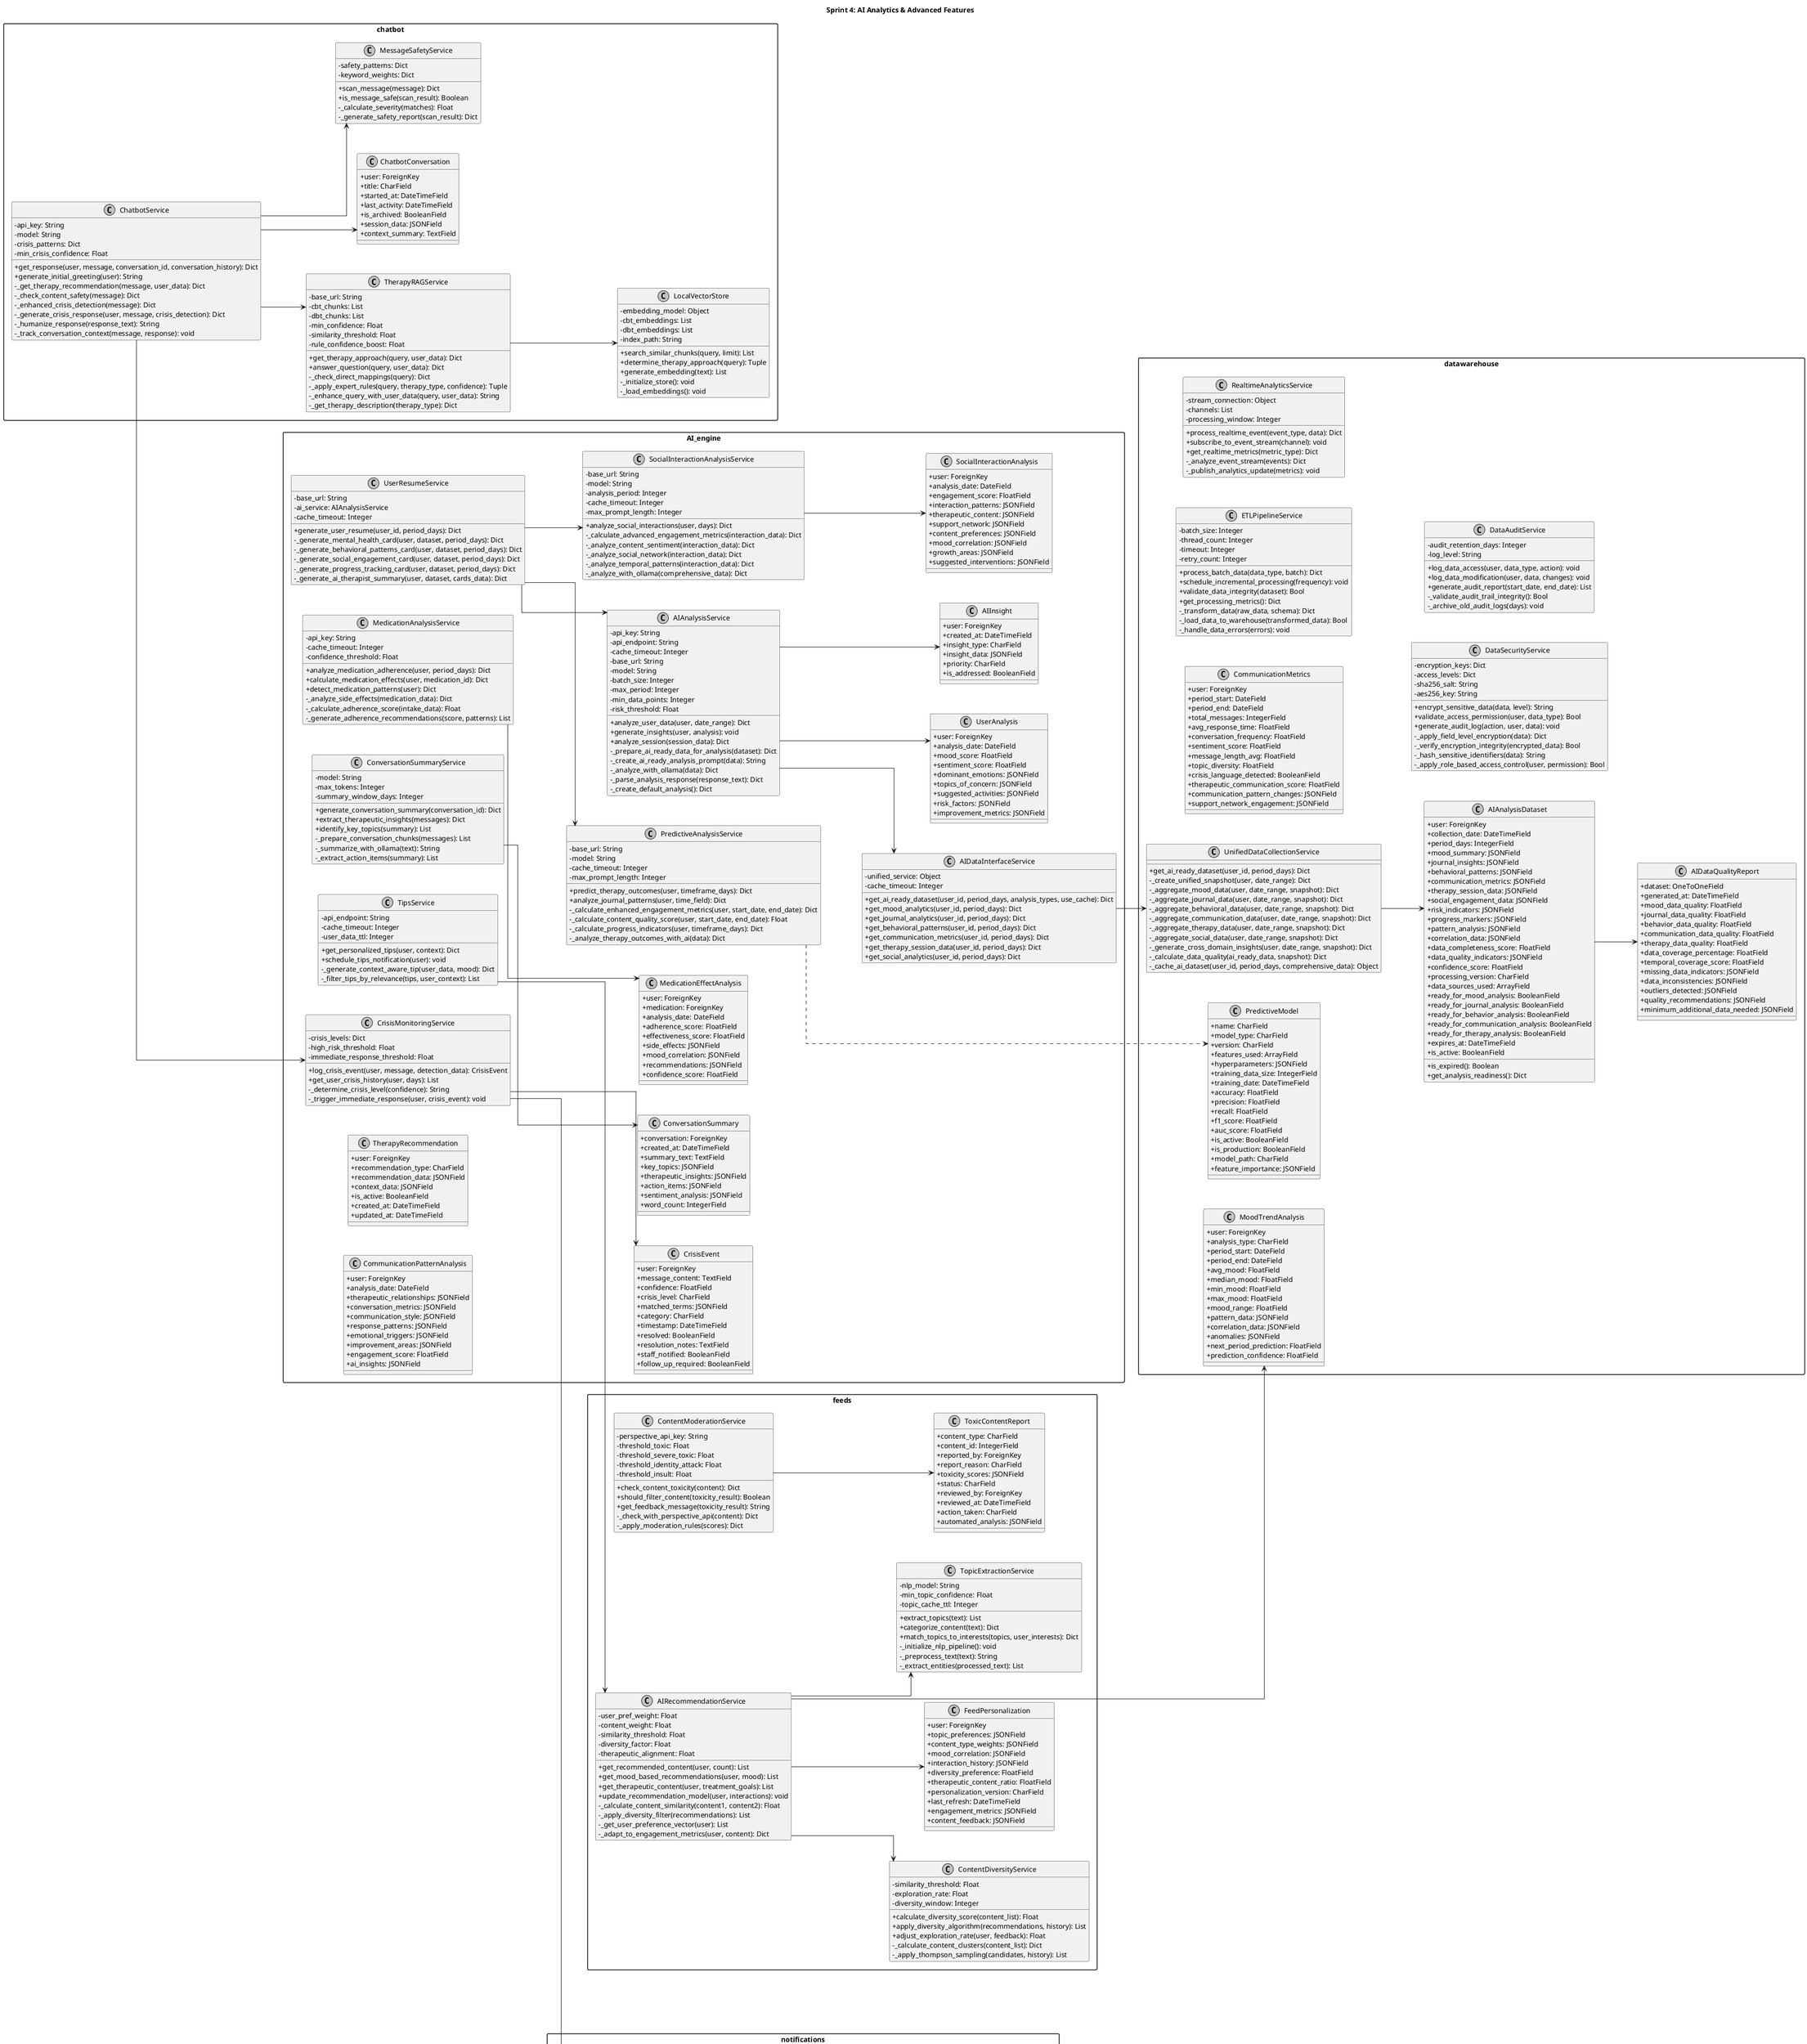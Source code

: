 @startuml Sprint4_Class_Diagram

title Sprint 4: AI Analytics & Advanced Features

' Layout settings
skinparam packageStyle rectangle
skinparam linetype ortho
skinparam monochrome true
skinparam shadowing false
skinparam defaultFontName Arial
skinparam packagePadding 10
skinparam classAttributeIconSize 0
skinparam nodesep 60
skinparam ranksep 60
left to right direction

package "AI_engine" {
    class AIAnalysisService {
        -api_key: String
        -api_endpoint: String
        -cache_timeout: Integer
        -base_url: String
        -model: String
        -batch_size: Integer
        -max_period: Integer
        -min_data_points: Integer
        -risk_threshold: Float
        +analyze_user_data(user, date_range): Dict
        +generate_insights(user, analysis): void
        +analyze_session(session_data): Dict
        -_prepare_ai_ready_data_for_analysis(dataset): Dict
        -_create_ai_ready_analysis_prompt(data): String
        -_analyze_with_ollama(data): Dict
        -_parse_analysis_response(response_text): Dict
        -_create_default_analysis(): Dict
    }

    class PredictiveAnalysisService {
        -base_url: String
        -model: String
        -cache_timeout: Integer
        -max_prompt_length: Integer
        +predict_therapy_outcomes(user, timeframe_days): Dict
        +analyze_journal_patterns(user, time_field): Dict
        -_calculate_enhanced_engagement_metrics(user, start_date, end_date): Dict
        -_calculate_content_quality_score(user, start_date, end_date): Float
        -_calculate_progress_indicators(user, timeframe_days): Dict
        -_analyze_therapy_outcomes_with_ai(data): Dict
    }

    class SocialInteractionAnalysisService {
        -base_url: String
        -model: String
        -analysis_period: Integer
        -cache_timeout: Integer
        -max_prompt_length: Integer
        +analyze_social_interactions(user, days): Dict
        -_calculate_advanced_engagement_metrics(interaction_data): Dict
        -_analyze_content_sentiment(interaction_data): Dict
        -_analyze_social_network(interaction_data): Dict
        -_analyze_temporal_patterns(interaction_data): Dict
        -_analyze_with_ollama(comprehensive_data): Dict
    }

    class UserResumeService {
        -base_url: String
        -ai_service: AIAnalysisService
        -cache_timeout: Integer
        +generate_user_resume(user_id, period_days): Dict
        -_generate_mental_health_card(user, dataset, period_days): Dict
        -_generate_behavioral_patterns_card(user, dataset, period_days): Dict
        -_generate_social_engagement_card(user, dataset, period_days): Dict
        -_generate_progress_tracking_card(user, dataset, period_days): Dict
        -_generate_ai_therapist_summary(user, dataset, cards_data): Dict
    }

    class AIDataInterfaceService {
        -unified_service: Object
        -cache_timeout: Integer
        +get_ai_ready_dataset(user_id, period_days, analysis_types, use_cache): Dict
        +get_mood_analytics(user_id, period_days): Dict
        +get_journal_analytics(user_id, period_days): Dict
        +get_behavioral_patterns(user_id, period_days): Dict
        +get_communication_metrics(user_id, period_days): Dict
        +get_therapy_session_data(user_id, period_days): Dict
        +get_social_analytics(user_id, period_days): Dict
    }

    class MedicationAnalysisService {
        -api_key: String
        -cache_timeout: Integer
        -confidence_threshold: Float
        +analyze_medication_adherence(user, period_days): Dict
        +calculate_medication_effects(user, medication_id): Dict
        +detect_medication_patterns(user): Dict
        -_analyze_side_effects(medication_data): Dict
        -_calculate_adherence_score(intake_data): Float
        -_generate_adherence_recommendations(score, patterns): List
    }

    class ConversationSummaryService {
        -model: String
        -max_tokens: Integer
        -summary_window_days: Integer
        +generate_conversation_summary(conversation_id): Dict
        +extract_therapeutic_insights(messages): Dict
        +identify_key_topics(summary): List
        -_prepare_conversation_chunks(messages): List
        -_summarize_with_ollama(text): String
        -_extract_action_items(summary): List
    }

    class TipsService {
        -api_endpoint: String
        -cache_timeout: Integer
        -user_data_ttl: Integer
        +get_personalized_tips(user, context): Dict
        +schedule_tips_notification(user): void
        -_generate_context_aware_tip(user_data, mood): Dict
        -_filter_tips_by_relevance(tips, user_context): List
    }

    class CrisisMonitoringService {
        -crisis_levels: Dict
        -high_risk_threshold: Float
        -immediate_response_threshold: Float
        +log_crisis_event(user, message, detection_data): CrisisEvent
        +get_user_crisis_history(user, days): List
        -_determine_crisis_level(confidence): String
        -_trigger_immediate_response(user, crisis_event): void
    }
    
    class UserAnalysis {
        +user: ForeignKey
        +analysis_date: DateField
        +mood_score: FloatField
        +sentiment_score: FloatField
        +dominant_emotions: JSONField
        +topics_of_concern: JSONField
        +suggested_activities: JSONField
        +risk_factors: JSONField
        +improvement_metrics: JSONField
    }

    class AIInsight {
        +user: ForeignKey
        +created_at: DateTimeField
        +insight_type: CharField
        +insight_data: JSONField
        +priority: CharField
        +is_addressed: BooleanField
    }

    class TherapyRecommendation {
        +user: ForeignKey
        +recommendation_type: CharField
        +recommendation_data: JSONField
        +context_data: JSONField
        +is_active: BooleanField
        +created_at: DateTimeField
        +updated_at: DateTimeField
    }

    class SocialInteractionAnalysis {
        +user: ForeignKey
        +analysis_date: DateField
        +engagement_score: FloatField
        +interaction_patterns: JSONField
        +therapeutic_content: JSONField
        +support_network: JSONField
        +content_preferences: JSONField
        +mood_correlation: JSONField
        +growth_areas: JSONField
        +suggested_interventions: JSONField
    }

    class CommunicationPatternAnalysis {
        +user: ForeignKey
        +analysis_date: DateField
        +therapeutic_relationships: JSONField
        +conversation_metrics: JSONField
        +communication_style: JSONField
        +response_patterns: JSONField
        +emotional_triggers: JSONField
        +improvement_areas: JSONField
        +engagement_score: FloatField
        +ai_insights: JSONField
    }

    class CrisisEvent {
        +user: ForeignKey
        +message_content: TextField
        +confidence: FloatField
        +crisis_level: CharField
        +matched_terms: JSONField
        +category: CharField
        +timestamp: DateTimeField
        +resolved: BooleanField
        +resolution_notes: TextField
        +staff_notified: BooleanField
        +follow_up_required: BooleanField
    }

    class MedicationEffectAnalysis {
        +user: ForeignKey
        +medication: ForeignKey
        +analysis_date: DateField
        +adherence_score: FloatField
        +effectiveness_score: FloatField
        +side_effects: JSONField
        +mood_correlation: JSONField
        +recommendations: JSONField
        +confidence_score: FloatField
    }

    class ConversationSummary {
        +conversation: ForeignKey
        +created_at: DateTimeField
        +summary_text: TextField
        +key_topics: JSONField
        +therapeutic_insights: JSONField
        +action_items: JSONField
        +sentiment_analysis: JSONField
        +word_count: IntegerField
    }
}

package "datawarehouse" {
    class AIAnalysisDataset {
        +user: ForeignKey
        +collection_date: DateTimeField
        +period_days: IntegerField
        +mood_summary: JSONField
        +journal_insights: JSONField
        +behavioral_patterns: JSONField
        +communication_metrics: JSONField
        +therapy_session_data: JSONField
        +social_engagement_data: JSONField
        +risk_indicators: JSONField
        +progress_markers: JSONField
        +pattern_analysis: JSONField
        +correlation_data: JSONField
        +data_completeness_score: FloatField
        +data_quality_indicators: JSONField
        +confidence_score: FloatField
        +processing_version: CharField
        +data_sources_used: ArrayField
        +ready_for_mood_analysis: BooleanField
        +ready_for_journal_analysis: BooleanField
        +ready_for_behavior_analysis: BooleanField
        +ready_for_communication_analysis: BooleanField
        +ready_for_therapy_analysis: BooleanField
        +expires_at: DateTimeField
        +is_active: BooleanField
        +is_expired(): Boolean
        +get_analysis_readiness(): Dict
    }



    class AIDataQualityReport {
        +dataset: OneToOneField
        +generated_at: DateTimeField
        +mood_data_quality: FloatField
        +journal_data_quality: FloatField
        +behavior_data_quality: FloatField
        +communication_data_quality: FloatField
        +therapy_data_quality: FloatField
        +data_coverage_percentage: FloatField
        +temporal_coverage_score: FloatField
        +missing_data_indicators: JSONField
        +data_inconsistencies: JSONField
        +outliers_detected: JSONField
        +quality_recommendations: JSONField
        +minimum_additional_data_needed: JSONField
    }

    class PredictiveModel {
        +name: CharField
        +model_type: CharField
        +version: CharField
        +features_used: ArrayField
        +hyperparameters: JSONField
        +training_data_size: IntegerField
        +training_date: DateTimeField
        +accuracy: FloatField
        +precision: FloatField
        +recall: FloatField
        +f1_score: FloatField
        +auc_score: FloatField
        +is_active: BooleanField
        +is_production: BooleanField
        +model_path: CharField
        +feature_importance: JSONField
    }

    class UnifiedDataCollectionService {
        +get_ai_ready_dataset(user_id, period_days): Dict
        -_create_unified_snapshot(user, date_range): Dict
        -_aggregate_mood_data(user, date_range, snapshot): Dict
        -_aggregate_journal_data(user, date_range, snapshot): Dict
        -_aggregate_behavioral_data(user, date_range, snapshot): Dict
        -_aggregate_communication_data(user, date_range, snapshot): Dict
        -_aggregate_therapy_data(user, date_range, snapshot): Dict
        -_aggregate_social_data(user, date_range, snapshot): Dict
        -_generate_cross_domain_insights(user, date_range, snapshot): Dict
        -_calculate_data_quality(ai_ready_data, snapshot): Dict
        -_cache_ai_dataset(user_id, period_days, comprehensive_data): Object
    }

    class MoodTrendAnalysis {
        +user: ForeignKey
        +analysis_type: CharField
        +period_start: DateField
        +period_end: DateField
        +avg_mood: FloatField
        +median_mood: FloatField
        +min_mood: FloatField
        +max_mood: FloatField
        +mood_range: FloatField
        +pattern_data: JSONField
        +correlation_data: JSONField
        +anomalies: JSONField
        +next_period_prediction: FloatField
        +prediction_confidence: FloatField
    }



    class CommunicationMetrics {
        +user: ForeignKey
        +period_start: DateField
        +period_end: DateField
        +total_messages: IntegerField
        +avg_response_time: FloatField
        +conversation_frequency: FloatField
        +sentiment_score: FloatField
        +message_length_avg: FloatField
        +topic_diversity: FloatField
        +crisis_language_detected: BooleanField
        +therapeutic_communication_score: FloatField
        +communication_pattern_changes: JSONField
        +support_network_engagement: JSONField
    }
    
    class ETLPipelineService {
        -batch_size: Integer
        -thread_count: Integer
        -timeout: Integer
        -retry_count: Integer
        +process_batch_data(data_type, batch): Dict
        +schedule_incremental_processing(frequency): void
        +validate_data_integrity(dataset): Bool
        +get_processing_metrics(): Dict
        -_transform_data(raw_data, schema): Dict
        -_load_data_to_warehouse(transformed_data): Bool
        -_handle_data_errors(errors): void
    }
    
    class RealtimeAnalyticsService {
        -stream_connection: Object
        -channels: List
        -processing_window: Integer
        +process_realtime_event(event_type, data): Dict
        +subscribe_to_event_stream(channel): void
        +get_realtime_metrics(metric_type): Dict
        -_analyze_event_stream(events): Dict
        -_publish_analytics_update(metrics): void
    }
    
    class DataSecurityService {
        -encryption_keys: Dict
        -access_levels: Dict
        -sha256_salt: String
        -aes256_key: String
        +encrypt_sensitive_data(data, level): String
        +validate_access_permission(user, data_type): Bool
        +generate_audit_log(action, user, data): void
        -_apply_field_level_encryption(data): Dict
        -_verify_encryption_integrity(encrypted_data): Bool
        -_hash_sensitive_identifiers(data): String
        -_apply_role_based_access_control(user, permission): Bool
    }
    
    class DataAuditService {
        -audit_retention_days: Integer
        -log_level: String
        +log_data_access(user, data_type, action): void
        +log_data_modification(user, data, changes): void
        +generate_audit_report(start_date, end_date): List
        -_validate_audit_trail_integrity(): Bool
        -_archive_old_audit_logs(days): void
    }
    

}

package "chatbot" {
    class TherapyRAGService {
        -base_url: String
        -cbt_chunks: List
        -dbt_chunks: List
        -min_confidence: Float
        -similarity_threshold: Float
        -rule_confidence_boost: Float
        +get_therapy_approach(query, user_data): Dict
        +answer_question(query, user_data): Dict
        -_check_direct_mappings(query): Dict
        -_apply_expert_rules(query, therapy_type, confidence): Tuple
        -_enhance_query_with_user_data(query, user_data): String
        -_get_therapy_description(therapy_type): Dict
    }
    
    class LocalVectorStore {
        -embedding_model: Object
        -cbt_embeddings: List
        -dbt_embeddings: List
        -index_path: String
        +search_similar_chunks(query, limit): List
        +determine_therapy_approach(query): Tuple
        +generate_embedding(text): List
        -_initialize_store(): void
        -_load_embeddings(): void
    }
    
    class ChatbotService {
        -api_key: String
        -model: String
        -crisis_patterns: Dict
        -min_crisis_confidence: Float
        +get_response(user, message, conversation_id, conversation_history): Dict
        +generate_initial_greeting(user): String
        -_get_therapy_recommendation(message, user_data): Dict
        -_check_content_safety(message): Dict
        -_enhanced_crisis_detection(message): Dict
        -_generate_crisis_response(user, message, crisis_detection): Dict
        -_humanize_response(response_text): String
        -_track_conversation_context(message, response): void
    }
    
    class ChatbotConversation {
        +user: ForeignKey
        +title: CharField
        +started_at: DateTimeField
        +last_activity: DateTimeField
        +is_archived: BooleanField
        +session_data: JSONField
        +context_summary: TextField
    }
    

    
    class MessageSafetyService {
        -safety_patterns: Dict
        -keyword_weights: Dict
        +scan_message(message): Dict
        +is_message_safe(scan_result): Boolean
        -_calculate_severity(matches): Float
        -_generate_safety_report(scan_result): Dict
    }
    

}

package "notifications" {
    class EnhancedNotificationService {
        -delivery_channels: List
        -priority_levels: Dict
        -cooldown_periods: Dict
        +send_notification(recipient, notification_type, title, message, metadata): void
        +schedule_notification(recipient, notification_type, title, message, timestamp): void
        +broadcast_to_group(group, notification_type, title, message): void
        -_determine_delivery_channel(recipient, notification_type, priority): String
        -_format_notification(notification_type, title, message): Dict
    }
    
    class NotificationPreference {
        +user: ForeignKey
        +notification_type: CharField
        +channel: CharField
        +enabled: BooleanField
        +quiet_hours_start: TimeField
        +quiet_hours_end: TimeField
        +cooldown_minutes: IntegerField
    }
    
    class CrisisAlertConfig {
        +user: ForeignKey
        +alert_level: CharField
        +response_team: ManyToManyField
        +escalation_minutes: IntegerField
        +alert_channels: ArrayField
    }
}

package "feeds" {
    class ContentModerationService {
        -perspective_api_key: String
        -threshold_toxic: Float
        -threshold_severe_toxic: Float
        -threshold_identity_attack: Float
        -threshold_insult: Float
        +check_content_toxicity(content): Dict
        +should_filter_content(toxicity_result): Boolean
        +get_feedback_message(toxicity_result): String
        -_check_with_perspective_api(content): Dict
        -_apply_moderation_rules(scores): Dict
    }
    
    class AIRecommendationService {
        -user_pref_weight: Float
        -content_weight: Float
        -similarity_threshold: Float
        -diversity_factor: Float
        -therapeutic_alignment: Float
        +get_recommended_content(user, count): List
        +get_mood_based_recommendations(user, mood): List
        +get_therapeutic_content(user, treatment_goals): List
        +update_recommendation_model(user, interactions): void
        -_calculate_content_similarity(content1, content2): Float
        -_apply_diversity_filter(recommendations): List
        -_get_user_preference_vector(user): List
        -_adapt_to_engagement_metrics(user, content): Dict
    }
    
    class FeedPersonalization {
        +user: ForeignKey
        +topic_preferences: JSONField
        +content_type_weights: JSONField
        +mood_correlation: JSONField
        +interaction_history: JSONField
        +diversity_preference: FloatField
        +therapeutic_content_ratio: FloatField
        +personalization_version: CharField
        +last_refresh: DateTimeField
        +engagement_metrics: JSONField
        +content_feedback: JSONField
    }
    
    class ToxicContentReport {
        +content_type: CharField
        +content_id: IntegerField
        +reported_by: ForeignKey
        +report_reason: CharField
        +toxicity_scores: JSONField
        +status: CharField
        +reviewed_by: ForeignKey
        +reviewed_at: DateTimeField
        +action_taken: CharField
        +automated_analysis: JSONField
    }
    
    class TopicExtractionService {
        -nlp_model: String
        -min_topic_confidence: Float
        -topic_cache_ttl: Integer
        +extract_topics(text): List
        +categorize_content(text): Dict
        +match_topics_to_interests(topics, user_interests): Dict
        -_initialize_nlp_pipeline(): void
        -_preprocess_text(text): String
        -_extract_entities(processed_text): List
    }
    
    class ContentDiversityService {
        -similarity_threshold: Float
        -exploration_rate: Float
        -diversity_window: Integer
        +calculate_diversity_score(content_list): Float
        +apply_diversity_algorithm(recommendations, history): List
        +adjust_exploration_rate(user, feedback): Float
        -_calculate_content_clusters(content_list): Dict
        -_apply_thompson_sampling(candidates, history): List
    }
}



AIAnalysisService --> UserAnalysis
AIAnalysisService --> AIInsight
AIAnalysisService --> AIDataInterfaceService
MedicationAnalysisService --> MedicationEffectAnalysis
ConversationSummaryService --> ConversationSummary
CrisisMonitoringService --> CrisisEvent
AIDataInterfaceService --> UnifiedDataCollectionService
UnifiedDataCollectionService --> AIAnalysisDataset
AIAnalysisDataset --> AIDataQualityReport
PredictiveAnalysisService ..> PredictiveModel
SocialInteractionAnalysisService --> SocialInteractionAnalysis
UserResumeService --> AIAnalysisService
UserResumeService --> PredictiveAnalysisService
UserResumeService --> SocialInteractionAnalysisService

ChatbotService --> TherapyRAGService
ChatbotService --> MessageSafetyService
ChatbotService --> CrisisMonitoringService
TherapyRAGService --> LocalVectorStore
ChatbotService --> ChatbotConversation


EnhancedNotificationService --> NotificationPreference
EnhancedNotificationService --> CrisisAlertConfig
CrisisMonitoringService --> EnhancedNotificationService

AIRecommendationService --> FeedPersonalization
ContentModerationService --> ToxicContentReport
AIRecommendationService --> ContentDiversityService
AIRecommendationService --> TopicExtractionService
AIRecommendationService --> MoodTrendAnalysis
TipsService --> AIRecommendationService

@enduml
